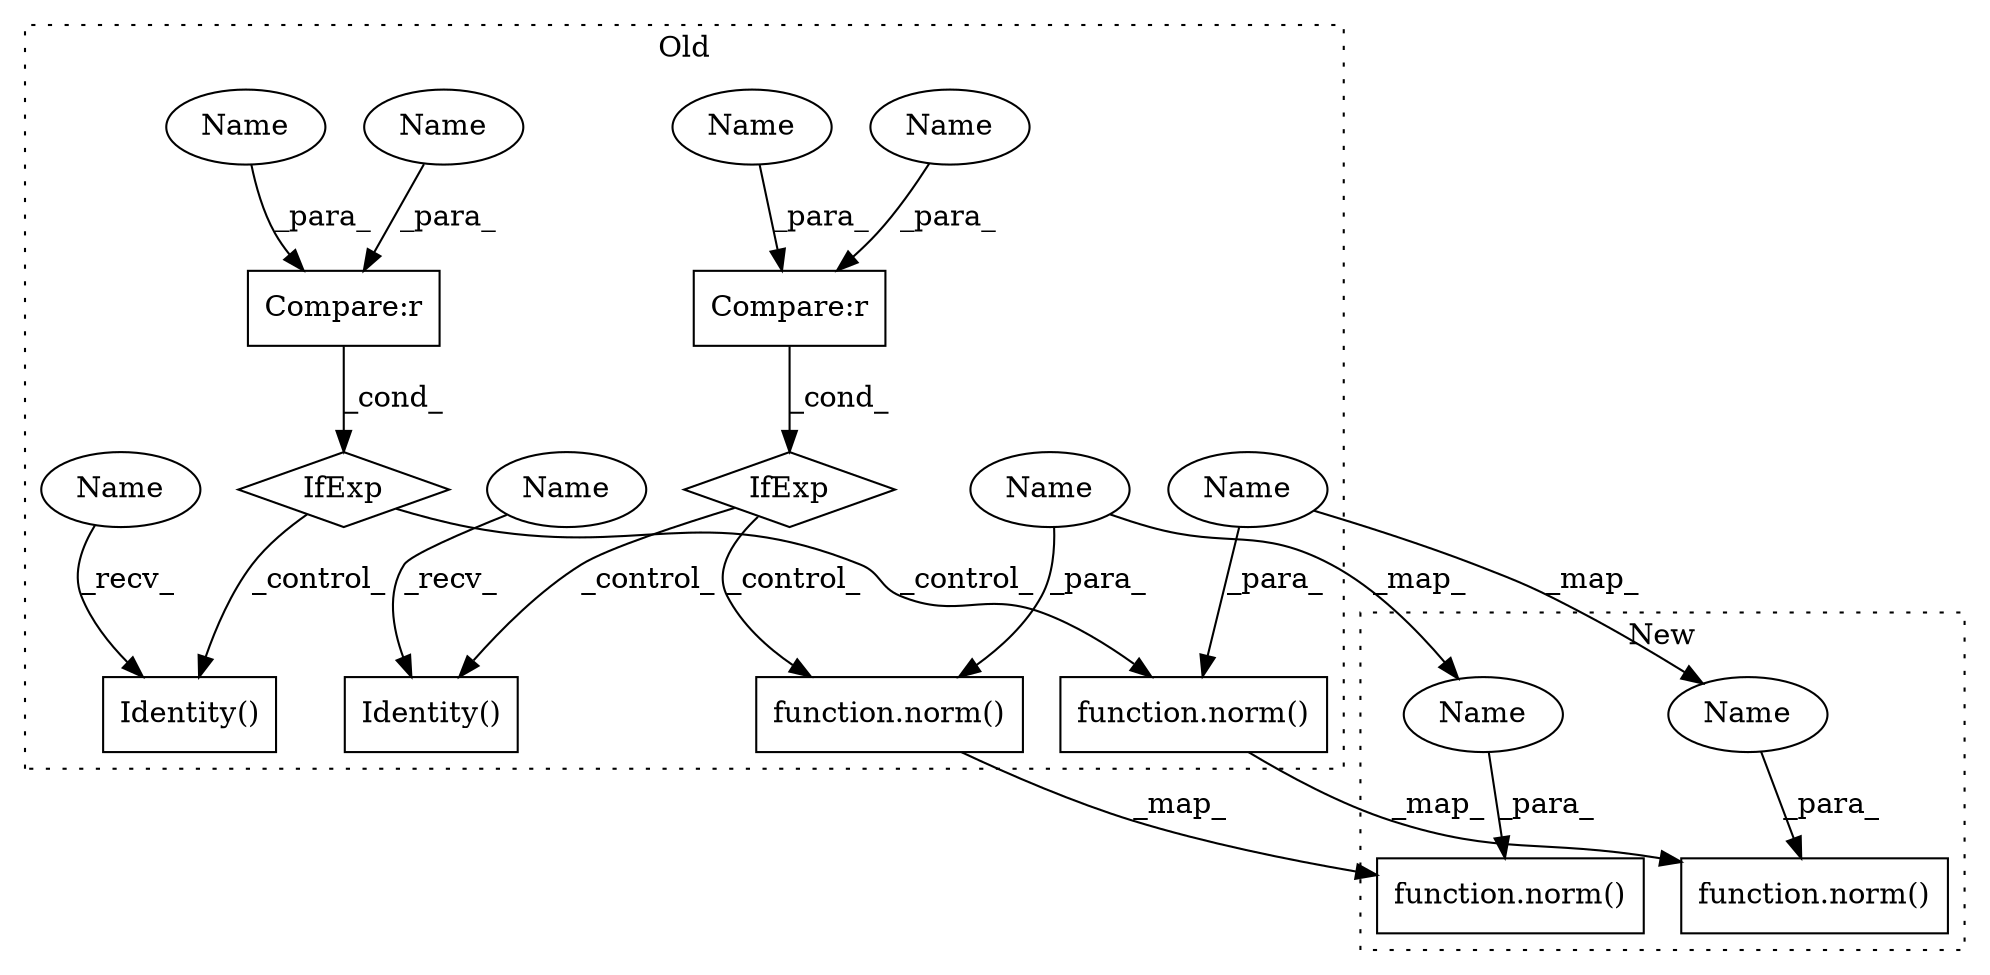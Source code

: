 digraph G {
subgraph cluster0 {
1 [label="function.norm()" a="75" s="1566,1586" l="5,16" shape="box"];
3 [label="Compare:r" a="40" s="1606" l="16" shape="box"];
4 [label="IfExp" a="51" s="1602,1622" l="4,6" shape="diamond"];
5 [label="Identity()" a="75" s="1628" l="13" shape="box"];
6 [label="Identity()" a="75" s="1508" l="13" shape="box"];
7 [label="Compare:r" a="40" s="1486" l="16" shape="box"];
8 [label="IfExp" a="51" s="1482,1502" l="4,6" shape="diamond"];
10 [label="function.norm()" a="75" s="1446,1466" l="5,16" shape="box"];
11 [label="Name" a="87" s="1486" l="4" shape="ellipse"];
12 [label="Name" a="87" s="1606" l="4" shape="ellipse"];
13 [label="Name" a="87" s="1628" l="2" shape="ellipse"];
14 [label="Name" a="87" s="1508" l="2" shape="ellipse"];
17 [label="Name" a="87" s="1571" l="15" shape="ellipse"];
18 [label="Name" a="87" s="1451" l="15" shape="ellipse"];
19 [label="Name" a="87" s="1618" l="4" shape="ellipse"];
20 [label="Name" a="87" s="1498" l="4" shape="ellipse"];
label = "Old";
style="dotted";
}
subgraph cluster1 {
2 [label="function.norm()" a="75" s="1317,1337" l="5,16" shape="box"];
9 [label="function.norm()" a="75" s="1260,1280" l="5,16" shape="box"];
15 [label="Name" a="87" s="1322" l="15" shape="ellipse"];
16 [label="Name" a="87" s="1265" l="15" shape="ellipse"];
label = "New";
style="dotted";
}
1 -> 2 [label="_map_"];
3 -> 4 [label="_cond_"];
4 -> 5 [label="_control_"];
4 -> 1 [label="_control_"];
7 -> 8 [label="_cond_"];
8 -> 10 [label="_control_"];
8 -> 6 [label="_control_"];
10 -> 9 [label="_map_"];
11 -> 7 [label="_para_"];
12 -> 3 [label="_para_"];
13 -> 5 [label="_recv_"];
14 -> 6 [label="_recv_"];
15 -> 2 [label="_para_"];
16 -> 9 [label="_para_"];
17 -> 1 [label="_para_"];
17 -> 15 [label="_map_"];
18 -> 10 [label="_para_"];
18 -> 16 [label="_map_"];
19 -> 3 [label="_para_"];
20 -> 7 [label="_para_"];
}